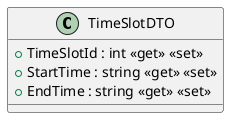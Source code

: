 @startuml
class TimeSlotDTO {
    + TimeSlotId : int <<get>> <<set>>
    + StartTime : string <<get>> <<set>>
    + EndTime : string <<get>> <<set>>
}
@enduml
